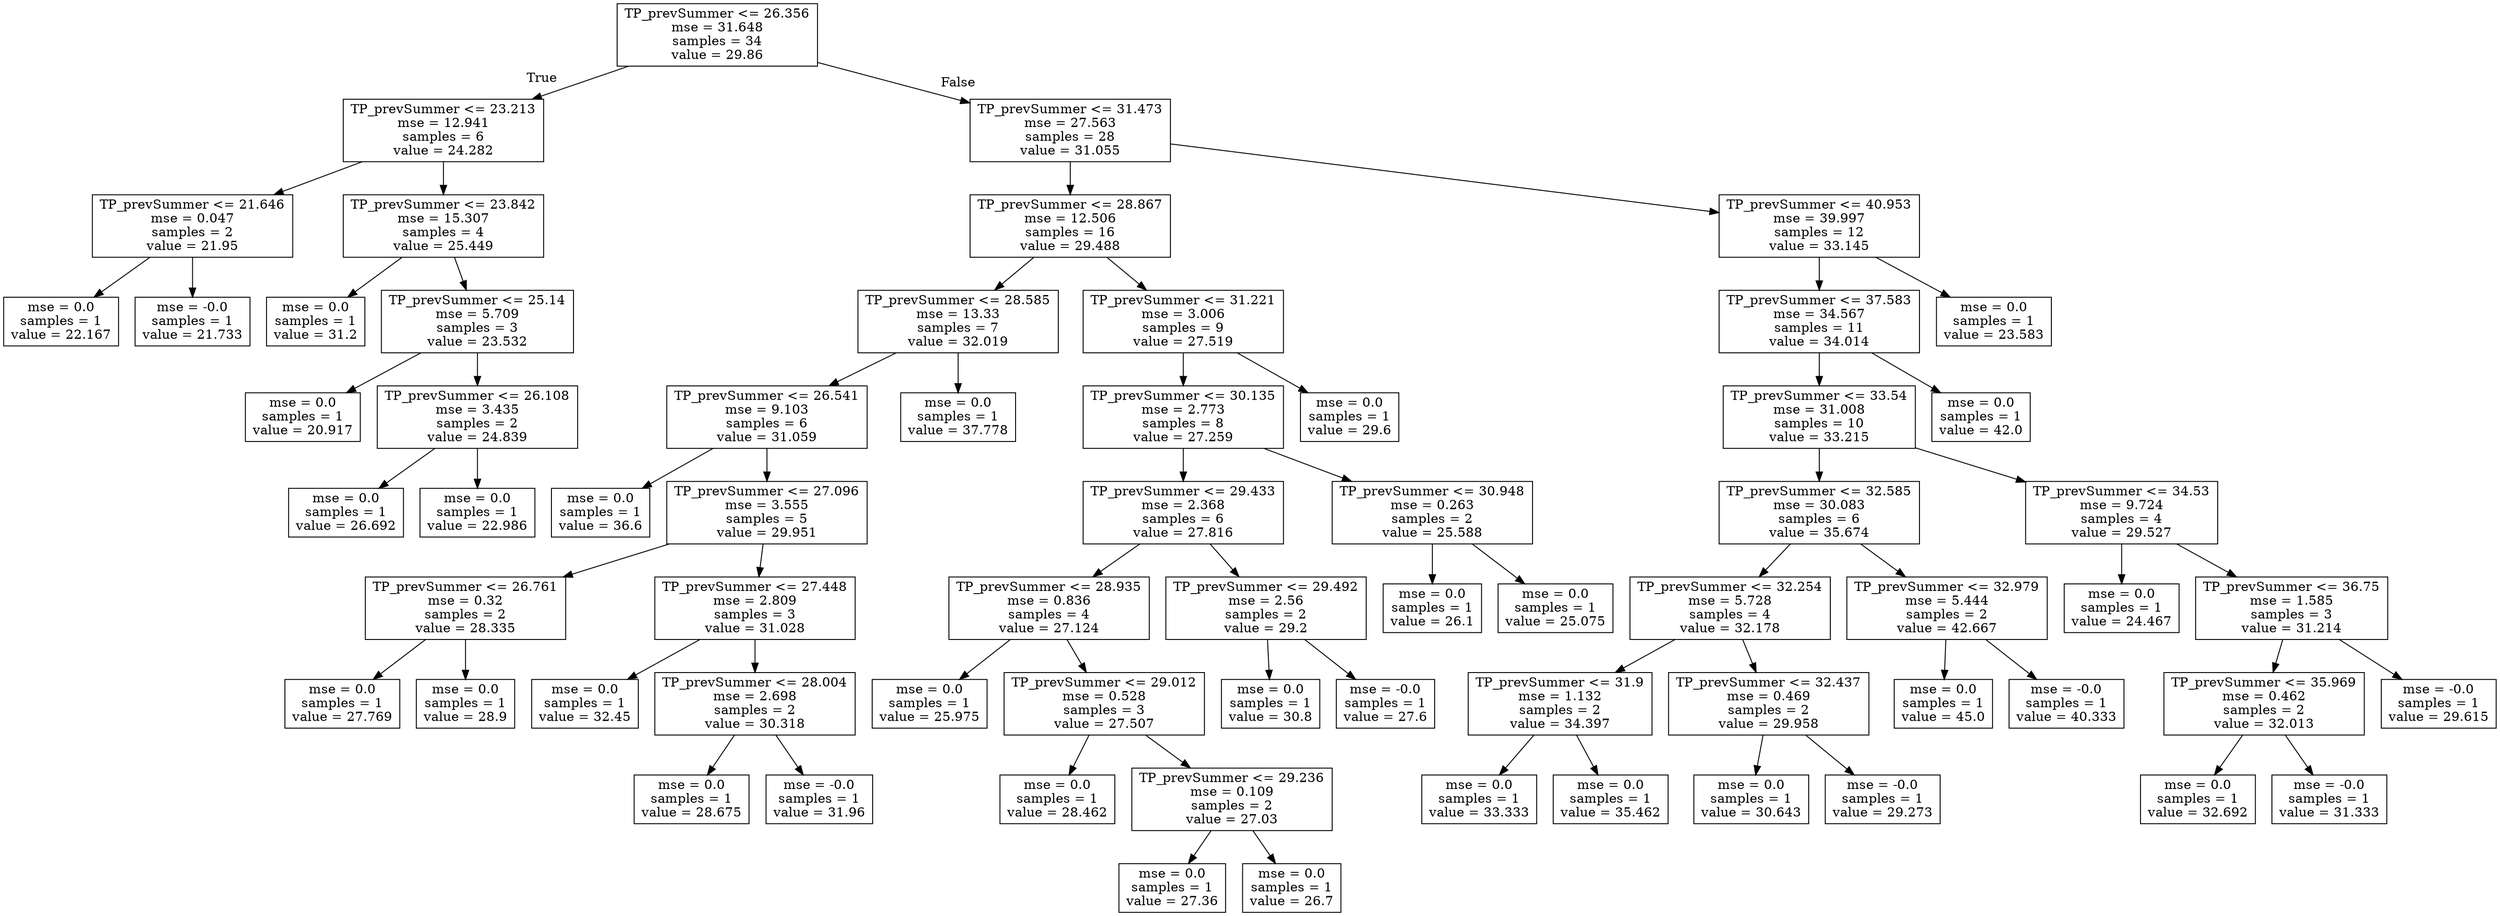 digraph Tree {
node [shape=box] ;
0 [label="TP_prevSummer <= 26.356\nmse = 31.648\nsamples = 34\nvalue = 29.86"] ;
1 [label="TP_prevSummer <= 23.213\nmse = 12.941\nsamples = 6\nvalue = 24.282"] ;
0 -> 1 [labeldistance=2.5, labelangle=45, headlabel="True"] ;
2 [label="TP_prevSummer <= 21.646\nmse = 0.047\nsamples = 2\nvalue = 21.95"] ;
1 -> 2 ;
3 [label="mse = 0.0\nsamples = 1\nvalue = 22.167"] ;
2 -> 3 ;
4 [label="mse = -0.0\nsamples = 1\nvalue = 21.733"] ;
2 -> 4 ;
5 [label="TP_prevSummer <= 23.842\nmse = 15.307\nsamples = 4\nvalue = 25.449"] ;
1 -> 5 ;
6 [label="mse = 0.0\nsamples = 1\nvalue = 31.2"] ;
5 -> 6 ;
7 [label="TP_prevSummer <= 25.14\nmse = 5.709\nsamples = 3\nvalue = 23.532"] ;
5 -> 7 ;
8 [label="mse = 0.0\nsamples = 1\nvalue = 20.917"] ;
7 -> 8 ;
9 [label="TP_prevSummer <= 26.108\nmse = 3.435\nsamples = 2\nvalue = 24.839"] ;
7 -> 9 ;
10 [label="mse = 0.0\nsamples = 1\nvalue = 26.692"] ;
9 -> 10 ;
11 [label="mse = 0.0\nsamples = 1\nvalue = 22.986"] ;
9 -> 11 ;
12 [label="TP_prevSummer <= 31.473\nmse = 27.563\nsamples = 28\nvalue = 31.055"] ;
0 -> 12 [labeldistance=2.5, labelangle=-45, headlabel="False"] ;
13 [label="TP_prevSummer <= 28.867\nmse = 12.506\nsamples = 16\nvalue = 29.488"] ;
12 -> 13 ;
14 [label="TP_prevSummer <= 28.585\nmse = 13.33\nsamples = 7\nvalue = 32.019"] ;
13 -> 14 ;
15 [label="TP_prevSummer <= 26.541\nmse = 9.103\nsamples = 6\nvalue = 31.059"] ;
14 -> 15 ;
16 [label="mse = 0.0\nsamples = 1\nvalue = 36.6"] ;
15 -> 16 ;
17 [label="TP_prevSummer <= 27.096\nmse = 3.555\nsamples = 5\nvalue = 29.951"] ;
15 -> 17 ;
18 [label="TP_prevSummer <= 26.761\nmse = 0.32\nsamples = 2\nvalue = 28.335"] ;
17 -> 18 ;
19 [label="mse = 0.0\nsamples = 1\nvalue = 27.769"] ;
18 -> 19 ;
20 [label="mse = 0.0\nsamples = 1\nvalue = 28.9"] ;
18 -> 20 ;
21 [label="TP_prevSummer <= 27.448\nmse = 2.809\nsamples = 3\nvalue = 31.028"] ;
17 -> 21 ;
22 [label="mse = 0.0\nsamples = 1\nvalue = 32.45"] ;
21 -> 22 ;
23 [label="TP_prevSummer <= 28.004\nmse = 2.698\nsamples = 2\nvalue = 30.318"] ;
21 -> 23 ;
24 [label="mse = 0.0\nsamples = 1\nvalue = 28.675"] ;
23 -> 24 ;
25 [label="mse = -0.0\nsamples = 1\nvalue = 31.96"] ;
23 -> 25 ;
26 [label="mse = 0.0\nsamples = 1\nvalue = 37.778"] ;
14 -> 26 ;
27 [label="TP_prevSummer <= 31.221\nmse = 3.006\nsamples = 9\nvalue = 27.519"] ;
13 -> 27 ;
28 [label="TP_prevSummer <= 30.135\nmse = 2.773\nsamples = 8\nvalue = 27.259"] ;
27 -> 28 ;
29 [label="TP_prevSummer <= 29.433\nmse = 2.368\nsamples = 6\nvalue = 27.816"] ;
28 -> 29 ;
30 [label="TP_prevSummer <= 28.935\nmse = 0.836\nsamples = 4\nvalue = 27.124"] ;
29 -> 30 ;
31 [label="mse = 0.0\nsamples = 1\nvalue = 25.975"] ;
30 -> 31 ;
32 [label="TP_prevSummer <= 29.012\nmse = 0.528\nsamples = 3\nvalue = 27.507"] ;
30 -> 32 ;
33 [label="mse = 0.0\nsamples = 1\nvalue = 28.462"] ;
32 -> 33 ;
34 [label="TP_prevSummer <= 29.236\nmse = 0.109\nsamples = 2\nvalue = 27.03"] ;
32 -> 34 ;
35 [label="mse = 0.0\nsamples = 1\nvalue = 27.36"] ;
34 -> 35 ;
36 [label="mse = 0.0\nsamples = 1\nvalue = 26.7"] ;
34 -> 36 ;
37 [label="TP_prevSummer <= 29.492\nmse = 2.56\nsamples = 2\nvalue = 29.2"] ;
29 -> 37 ;
38 [label="mse = 0.0\nsamples = 1\nvalue = 30.8"] ;
37 -> 38 ;
39 [label="mse = -0.0\nsamples = 1\nvalue = 27.6"] ;
37 -> 39 ;
40 [label="TP_prevSummer <= 30.948\nmse = 0.263\nsamples = 2\nvalue = 25.588"] ;
28 -> 40 ;
41 [label="mse = 0.0\nsamples = 1\nvalue = 26.1"] ;
40 -> 41 ;
42 [label="mse = 0.0\nsamples = 1\nvalue = 25.075"] ;
40 -> 42 ;
43 [label="mse = 0.0\nsamples = 1\nvalue = 29.6"] ;
27 -> 43 ;
44 [label="TP_prevSummer <= 40.953\nmse = 39.997\nsamples = 12\nvalue = 33.145"] ;
12 -> 44 ;
45 [label="TP_prevSummer <= 37.583\nmse = 34.567\nsamples = 11\nvalue = 34.014"] ;
44 -> 45 ;
46 [label="TP_prevSummer <= 33.54\nmse = 31.008\nsamples = 10\nvalue = 33.215"] ;
45 -> 46 ;
47 [label="TP_prevSummer <= 32.585\nmse = 30.083\nsamples = 6\nvalue = 35.674"] ;
46 -> 47 ;
48 [label="TP_prevSummer <= 32.254\nmse = 5.728\nsamples = 4\nvalue = 32.178"] ;
47 -> 48 ;
49 [label="TP_prevSummer <= 31.9\nmse = 1.132\nsamples = 2\nvalue = 34.397"] ;
48 -> 49 ;
50 [label="mse = 0.0\nsamples = 1\nvalue = 33.333"] ;
49 -> 50 ;
51 [label="mse = 0.0\nsamples = 1\nvalue = 35.462"] ;
49 -> 51 ;
52 [label="TP_prevSummer <= 32.437\nmse = 0.469\nsamples = 2\nvalue = 29.958"] ;
48 -> 52 ;
53 [label="mse = 0.0\nsamples = 1\nvalue = 30.643"] ;
52 -> 53 ;
54 [label="mse = -0.0\nsamples = 1\nvalue = 29.273"] ;
52 -> 54 ;
55 [label="TP_prevSummer <= 32.979\nmse = 5.444\nsamples = 2\nvalue = 42.667"] ;
47 -> 55 ;
56 [label="mse = 0.0\nsamples = 1\nvalue = 45.0"] ;
55 -> 56 ;
57 [label="mse = -0.0\nsamples = 1\nvalue = 40.333"] ;
55 -> 57 ;
58 [label="TP_prevSummer <= 34.53\nmse = 9.724\nsamples = 4\nvalue = 29.527"] ;
46 -> 58 ;
59 [label="mse = 0.0\nsamples = 1\nvalue = 24.467"] ;
58 -> 59 ;
60 [label="TP_prevSummer <= 36.75\nmse = 1.585\nsamples = 3\nvalue = 31.214"] ;
58 -> 60 ;
61 [label="TP_prevSummer <= 35.969\nmse = 0.462\nsamples = 2\nvalue = 32.013"] ;
60 -> 61 ;
62 [label="mse = 0.0\nsamples = 1\nvalue = 32.692"] ;
61 -> 62 ;
63 [label="mse = -0.0\nsamples = 1\nvalue = 31.333"] ;
61 -> 63 ;
64 [label="mse = -0.0\nsamples = 1\nvalue = 29.615"] ;
60 -> 64 ;
65 [label="mse = 0.0\nsamples = 1\nvalue = 42.0"] ;
45 -> 65 ;
66 [label="mse = 0.0\nsamples = 1\nvalue = 23.583"] ;
44 -> 66 ;
}
